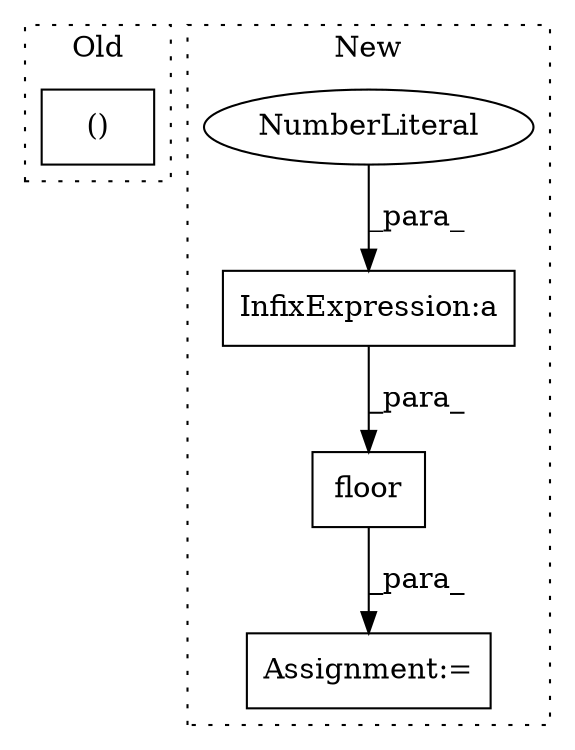 digraph G {
subgraph cluster0 {
1 [label="()" a="106" s="2159" l="15" shape="box"];
label = "Old";
style="dotted";
}
subgraph cluster1 {
2 [label="floor" a="32" s="2121,2138" l="6,1" shape="box"];
3 [label="Assignment:=" a="7" s="2088" l="1" shape="box"];
4 [label="InfixExpression:a" a="27" s="2064" l="3" shape="box"];
5 [label="NumberLiteral" a="34" s="2067" l="1" shape="ellipse"];
label = "New";
style="dotted";
}
2 -> 3 [label="_para_"];
4 -> 2 [label="_para_"];
5 -> 4 [label="_para_"];
}
